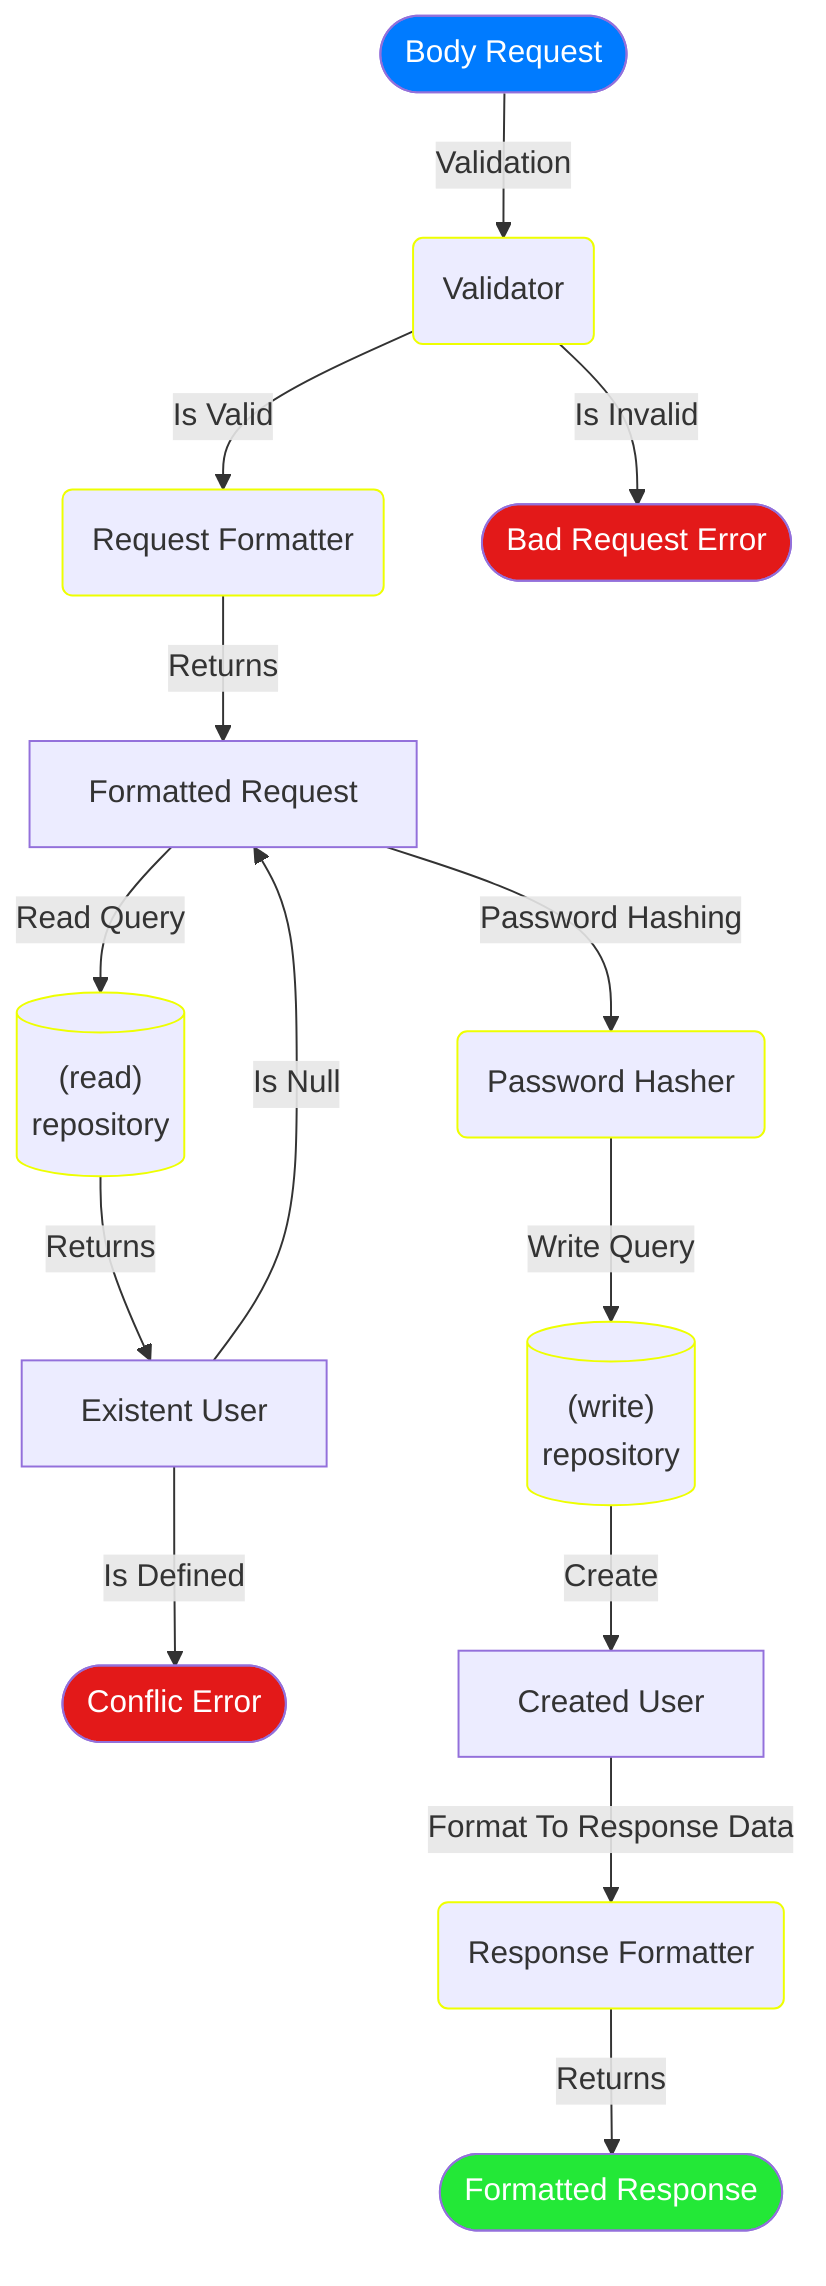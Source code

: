 flowchart TD
    classDef input fill:#007bff,color:#fff
    classDef output fill:#23e837,color:#fff
    classDef error fill:#e31919,color:#fff

    classDef dependence stroke:#eeff00

    req([Body Request])
    val(Validator)
    reqMap(Request Formatter)
    brError([Bad Request Error])
    formReq[Formatted Request]
    readQuery[("(read)
    repository")]
    existent[Existent User]
    cfError([Conflic Error])
    hash(Password Hasher)
    writeQuery[("(write)
    repository")]
    created[Created User]
    resMap(Response Formatter)
    resDTO([Formatted Response])

    class req input
    class resDTO output
    class brError error
    class cfError error

    class val dependence
    class reqMap dependence
    class readQuery dependence
    class hash dependence
    class writeQuery dependence
    class resMap dependence

    req -- Validation --> val
    val -- Is Valid --> reqMap
    val -- Is Invalid --> brError
    reqMap -- Returns --> formReq
    formReq -- Read Query --> readQuery
    readQuery -- Returns --> existent
    existent -- Is Null --> formReq
    existent -- Is Defined --> cfError
    formReq -- Password Hashing --> hash
    hash -- Write Query --> writeQuery
    writeQuery -- Create --> created
    created -- Format To Response Data --> resMap
    resMap -- Returns --> resDTO